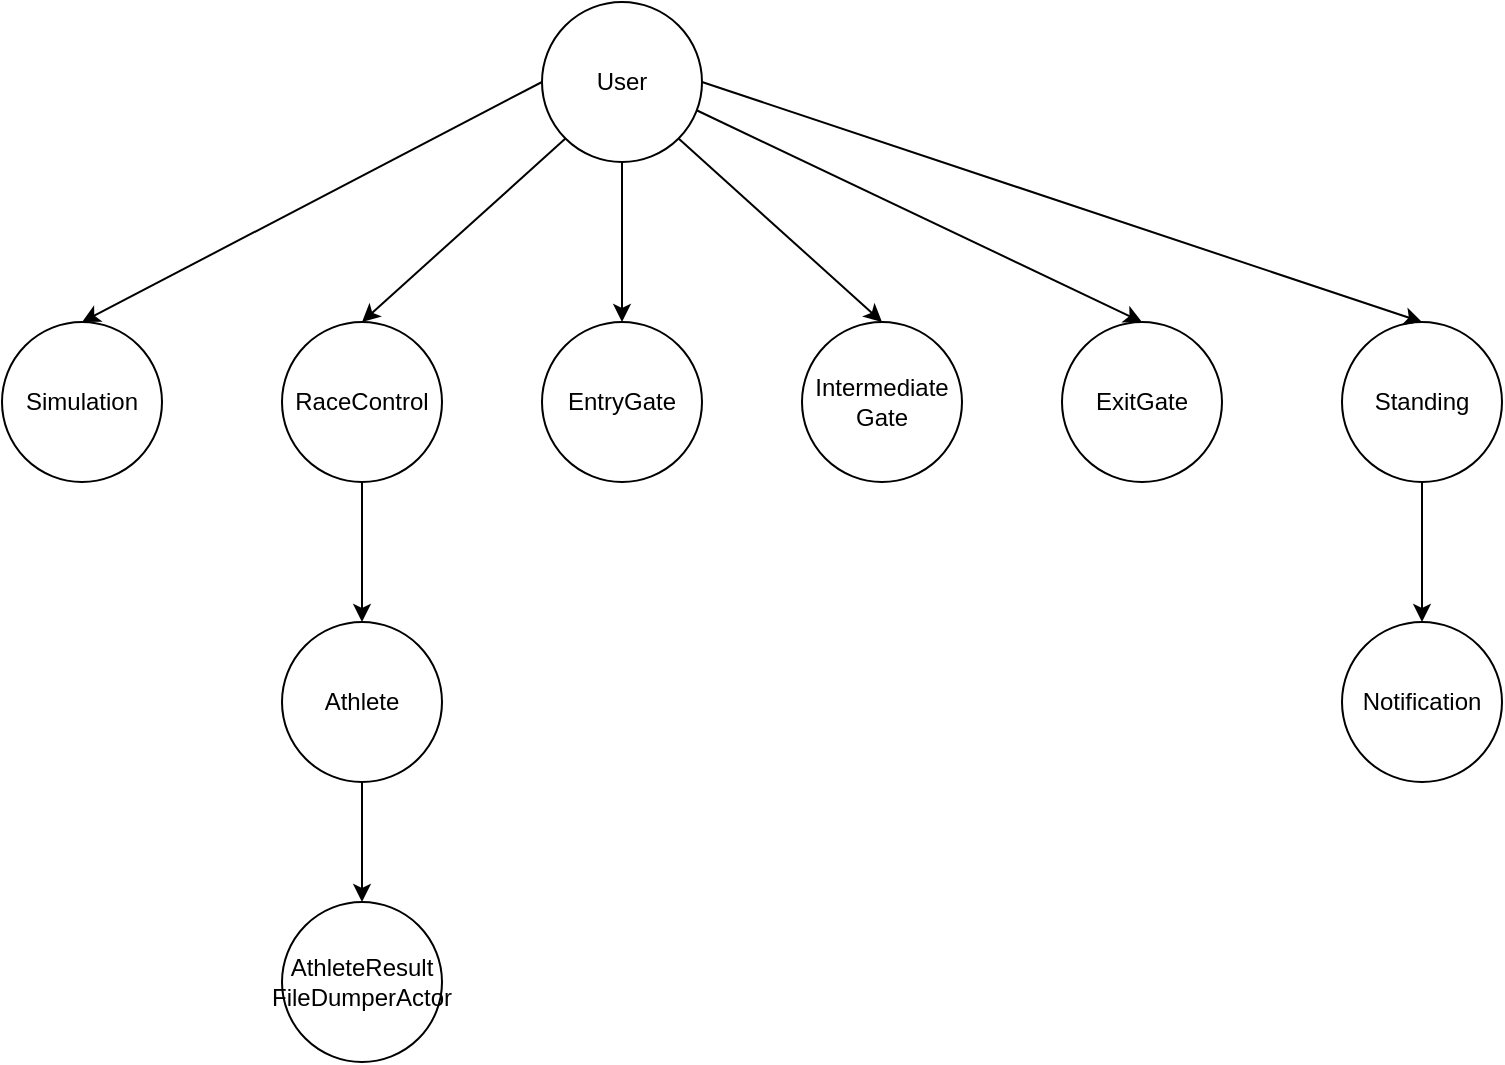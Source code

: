 <mxfile version="14.4.3" type="device" pages="2"><diagram name="Hierarchy" id="azZNaXBeEj3b_v2JS5ap"><mxGraphModel dx="1422" dy="762" grid="1" gridSize="10" guides="1" tooltips="1" connect="1" arrows="1" fold="1" page="1" pageScale="1" pageWidth="1654" pageHeight="1169" math="0" shadow="0"><root><mxCell id="k1OLQHpKPRP3L9IZnkXU-0"/><mxCell id="k1OLQHpKPRP3L9IZnkXU-1" parent="k1OLQHpKPRP3L9IZnkXU-0"/><mxCell id="k1OLQHpKPRP3L9IZnkXU-2" style="rounded=0;orthogonalLoop=1;jettySize=auto;html=1;entryX=0.5;entryY=0;entryDx=0;entryDy=0;exitX=0.5;exitY=1;exitDx=0;exitDy=0;" edge="1" parent="k1OLQHpKPRP3L9IZnkXU-1" source="k1OLQHpKPRP3L9IZnkXU-6" target="k1OLQHpKPRP3L9IZnkXU-35"><mxGeometry relative="1" as="geometry"/></mxCell><mxCell id="k1OLQHpKPRP3L9IZnkXU-6" value="Athlete" style="ellipse;whiteSpace=wrap;html=1;aspect=fixed;" vertex="1" parent="k1OLQHpKPRP3L9IZnkXU-1"><mxGeometry x="540" y="320" width="80" height="80" as="geometry"/></mxCell><mxCell id="k1OLQHpKPRP3L9IZnkXU-9" value="EntryGate" style="ellipse;whiteSpace=wrap;html=1;aspect=fixed;" vertex="1" parent="k1OLQHpKPRP3L9IZnkXU-1"><mxGeometry x="670" y="170" width="80" height="80" as="geometry"/></mxCell><mxCell id="k1OLQHpKPRP3L9IZnkXU-12" value="ExitGate" style="ellipse;whiteSpace=wrap;html=1;aspect=fixed;" vertex="1" parent="k1OLQHpKPRP3L9IZnkXU-1"><mxGeometry x="930" y="170" width="80" height="80" as="geometry"/></mxCell><mxCell id="k1OLQHpKPRP3L9IZnkXU-15" value="Intermediate&lt;br&gt;Gate" style="ellipse;whiteSpace=wrap;html=1;aspect=fixed;" vertex="1" parent="k1OLQHpKPRP3L9IZnkXU-1"><mxGeometry x="800" y="170" width="80" height="80" as="geometry"/></mxCell><mxCell id="k1OLQHpKPRP3L9IZnkXU-47" style="edgeStyle=orthogonalEdgeStyle;curved=1;rounded=0;orthogonalLoop=1;jettySize=auto;html=1;startArrow=none;startFill=0;endArrow=classic;endFill=1;" edge="1" parent="k1OLQHpKPRP3L9IZnkXU-1" source="k1OLQHpKPRP3L9IZnkXU-20" target="k1OLQHpKPRP3L9IZnkXU-6"><mxGeometry relative="1" as="geometry"/></mxCell><mxCell id="k1OLQHpKPRP3L9IZnkXU-20" value="RaceControl" style="ellipse;whiteSpace=wrap;html=1;aspect=fixed;" vertex="1" parent="k1OLQHpKPRP3L9IZnkXU-1"><mxGeometry x="540" y="170" width="80" height="80" as="geometry"/></mxCell><mxCell id="k1OLQHpKPRP3L9IZnkXU-31" value="Simulation" style="ellipse;whiteSpace=wrap;html=1;aspect=fixed;" vertex="1" parent="k1OLQHpKPRP3L9IZnkXU-1"><mxGeometry x="400" y="170" width="80" height="80" as="geometry"/></mxCell><mxCell id="k1OLQHpKPRP3L9IZnkXU-32" style="rounded=0;orthogonalLoop=1;jettySize=auto;html=1;exitX=0.5;exitY=1;exitDx=0;exitDy=0;" edge="1" parent="k1OLQHpKPRP3L9IZnkXU-1" source="k1OLQHpKPRP3L9IZnkXU-34" target="k1OLQHpKPRP3L9IZnkXU-39"><mxGeometry relative="1" as="geometry"><mxPoint x="270" y="630" as="targetPoint"/></mxGeometry></mxCell><mxCell id="k1OLQHpKPRP3L9IZnkXU-34" value="Standing" style="ellipse;whiteSpace=wrap;html=1;aspect=fixed;" vertex="1" parent="k1OLQHpKPRP3L9IZnkXU-1"><mxGeometry x="1070" y="170" width="80" height="80" as="geometry"/></mxCell><mxCell id="k1OLQHpKPRP3L9IZnkXU-35" value="AthleteResult&lt;br&gt;FileDumperActor" style="ellipse;whiteSpace=wrap;html=1;aspect=fixed;" vertex="1" parent="k1OLQHpKPRP3L9IZnkXU-1"><mxGeometry x="540" y="460" width="80" height="80" as="geometry"/></mxCell><mxCell id="k1OLQHpKPRP3L9IZnkXU-39" value="Notification" style="ellipse;whiteSpace=wrap;html=1;aspect=fixed;labelBackgroundColor=#ffffff;" vertex="1" parent="k1OLQHpKPRP3L9IZnkXU-1"><mxGeometry x="1070" y="320" width="80" height="80" as="geometry"/></mxCell><mxCell id="k1OLQHpKPRP3L9IZnkXU-48" style="rounded=0;orthogonalLoop=1;jettySize=auto;html=1;exitX=0;exitY=0.5;exitDx=0;exitDy=0;startArrow=none;startFill=0;endArrow=classic;endFill=1;entryX=0.5;entryY=0;entryDx=0;entryDy=0;" edge="1" parent="k1OLQHpKPRP3L9IZnkXU-1" source="k1OLQHpKPRP3L9IZnkXU-46" target="k1OLQHpKPRP3L9IZnkXU-31"><mxGeometry relative="1" as="geometry"/></mxCell><mxCell id="k1OLQHpKPRP3L9IZnkXU-49" style="edgeStyle=none;rounded=0;orthogonalLoop=1;jettySize=auto;html=1;exitX=0;exitY=1;exitDx=0;exitDy=0;entryX=0.5;entryY=0;entryDx=0;entryDy=0;startArrow=none;startFill=0;endArrow=classic;endFill=1;" edge="1" parent="k1OLQHpKPRP3L9IZnkXU-1" source="k1OLQHpKPRP3L9IZnkXU-46" target="k1OLQHpKPRP3L9IZnkXU-20"><mxGeometry relative="1" as="geometry"/></mxCell><mxCell id="k1OLQHpKPRP3L9IZnkXU-50" style="edgeStyle=none;rounded=0;orthogonalLoop=1;jettySize=auto;html=1;exitX=0.5;exitY=1;exitDx=0;exitDy=0;startArrow=none;startFill=0;endArrow=classic;endFill=1;" edge="1" parent="k1OLQHpKPRP3L9IZnkXU-1" source="k1OLQHpKPRP3L9IZnkXU-46" target="k1OLQHpKPRP3L9IZnkXU-9"><mxGeometry relative="1" as="geometry"/></mxCell><mxCell id="k1OLQHpKPRP3L9IZnkXU-51" style="edgeStyle=none;rounded=0;orthogonalLoop=1;jettySize=auto;html=1;exitX=1;exitY=1;exitDx=0;exitDy=0;entryX=0.5;entryY=0;entryDx=0;entryDy=0;startArrow=none;startFill=0;endArrow=classic;endFill=1;" edge="1" parent="k1OLQHpKPRP3L9IZnkXU-1" source="k1OLQHpKPRP3L9IZnkXU-46" target="k1OLQHpKPRP3L9IZnkXU-15"><mxGeometry relative="1" as="geometry"/></mxCell><mxCell id="k1OLQHpKPRP3L9IZnkXU-52" style="edgeStyle=none;rounded=0;orthogonalLoop=1;jettySize=auto;html=1;exitX=0.963;exitY=0.675;exitDx=0;exitDy=0;entryX=0.5;entryY=0;entryDx=0;entryDy=0;startArrow=none;startFill=0;endArrow=classic;endFill=1;exitPerimeter=0;" edge="1" parent="k1OLQHpKPRP3L9IZnkXU-1" source="k1OLQHpKPRP3L9IZnkXU-46" target="k1OLQHpKPRP3L9IZnkXU-12"><mxGeometry relative="1" as="geometry"/></mxCell><mxCell id="k1OLQHpKPRP3L9IZnkXU-53" style="edgeStyle=none;rounded=0;orthogonalLoop=1;jettySize=auto;html=1;entryX=0.5;entryY=0;entryDx=0;entryDy=0;startArrow=none;startFill=0;endArrow=classic;endFill=1;exitX=1;exitY=0.5;exitDx=0;exitDy=0;" edge="1" parent="k1OLQHpKPRP3L9IZnkXU-1" source="k1OLQHpKPRP3L9IZnkXU-46" target="k1OLQHpKPRP3L9IZnkXU-34"><mxGeometry relative="1" as="geometry"><mxPoint x="780" y="30" as="sourcePoint"/></mxGeometry></mxCell><mxCell id="k1OLQHpKPRP3L9IZnkXU-46" value="User" style="ellipse;whiteSpace=wrap;html=1;aspect=fixed;" vertex="1" parent="k1OLQHpKPRP3L9IZnkXU-1"><mxGeometry x="670" y="10" width="80" height="80" as="geometry"/></mxCell></root></mxGraphModel></diagram><diagram id="AkmE7AHVAR6d7QwfIh4h" name="Communication flow"><mxGraphModel dx="1673" dy="896" grid="1" gridSize="10" guides="1" tooltips="1" connect="1" arrows="1" fold="1" page="1" pageScale="1" pageWidth="1654" pageHeight="1169" math="0" shadow="0"><root><mxCell id="0"/><mxCell id="1" parent="0"/><mxCell id="yV6hmSHXTPeTKJVrBRY7-23" style="rounded=0;orthogonalLoop=1;jettySize=auto;html=1;entryX=0.5;entryY=0;entryDx=0;entryDy=0;exitX=0.5;exitY=1;exitDx=0;exitDy=0;" parent="1" source="yV6hmSHXTPeTKJVrBRY7-1" target="yV6hmSHXTPeTKJVrBRY7-22" edge="1"><mxGeometry relative="1" as="geometry"/></mxCell><mxCell id="yV6hmSHXTPeTKJVrBRY7-24" value="AthleteRaceResult" style="edgeLabel;html=1;align=center;verticalAlign=middle;resizable=0;points=[];" parent="yV6hmSHXTPeTKJVrBRY7-23" vertex="1" connectable="0"><mxGeometry x="-0.348" y="1" relative="1" as="geometry"><mxPoint x="-1" y="7.06" as="offset"/></mxGeometry></mxCell><mxCell id="yV6hmSHXTPeTKJVrBRY7-39" style="rounded=0;orthogonalLoop=1;jettySize=auto;html=1;entryX=1;entryY=0.5;entryDx=0;entryDy=0;exitX=0;exitY=0.5;exitDx=0;exitDy=0;" parent="1" source="yV6hmSHXTPeTKJVrBRY7-1" target="yV6hmSHXTPeTKJVrBRY7-8" edge="1"><mxGeometry relative="1" as="geometry"/></mxCell><mxCell id="yV6hmSHXTPeTKJVrBRY7-40" value="AthleteEntryRegistered&lt;br&gt;AthleteRaceResult&lt;br&gt;AthleteRaceCompleted&lt;br&gt;AthleteDisqualified" style="edgeLabel;html=1;align=center;verticalAlign=middle;resizable=0;points=[];" parent="yV6hmSHXTPeTKJVrBRY7-39" vertex="1" connectable="0"><mxGeometry x="-0.113" y="-11" relative="1" as="geometry"><mxPoint x="-11.3" y="15.9" as="offset"/></mxGeometry></mxCell><mxCell id="yV6hmSHXTPeTKJVrBRY7-1" value="Athlete" style="ellipse;whiteSpace=wrap;html=1;aspect=fixed;" parent="1" vertex="1"><mxGeometry x="557" y="700" width="80" height="80" as="geometry"/></mxCell><mxCell id="krT4PPvLVhgJubhwjSeV-1" style="edgeStyle=none;rounded=0;orthogonalLoop=1;jettySize=auto;html=1;exitX=0.5;exitY=1;exitDx=0;exitDy=0;entryX=0;entryY=0;entryDx=0;entryDy=0;" edge="1" parent="1" source="yV6hmSHXTPeTKJVrBRY7-3" target="yV6hmSHXTPeTKJVrBRY7-6"><mxGeometry relative="1" as="geometry"/></mxCell><mxCell id="krT4PPvLVhgJubhwjSeV-2" value="AthleteEntryRegistered" style="edgeLabel;html=1;align=center;verticalAlign=middle;resizable=0;points=[];" vertex="1" connectable="0" parent="krT4PPvLVhgJubhwjSeV-1"><mxGeometry x="-0.475" y="-3" relative="1" as="geometry"><mxPoint x="-14.71" y="-11.6" as="offset"/></mxGeometry></mxCell><mxCell id="yV6hmSHXTPeTKJVrBRY7-3" value="EntryGate" style="ellipse;whiteSpace=wrap;html=1;aspect=fixed;" parent="1" vertex="1"><mxGeometry x="270" y="366.89" width="80" height="80" as="geometry"/></mxCell><mxCell id="yV6hmSHXTPeTKJVrBRY7-29" style="rounded=0;orthogonalLoop=1;jettySize=auto;html=1;entryX=1;entryY=0;entryDx=0;entryDy=0;exitX=0.5;exitY=1;exitDx=0;exitDy=0;" parent="1" source="yV6hmSHXTPeTKJVrBRY7-4" target="yV6hmSHXTPeTKJVrBRY7-6" edge="1"><mxGeometry relative="1" as="geometry"/></mxCell><mxCell id="yV6hmSHXTPeTKJVrBRY7-30" value="AthleteExitRegistered" style="edgeLabel;html=1;align=center;verticalAlign=middle;resizable=0;points=[];" parent="yV6hmSHXTPeTKJVrBRY7-29" vertex="1" connectable="0"><mxGeometry x="0.176" y="-2" relative="1" as="geometry"><mxPoint x="60.88" y="-43.9" as="offset"/></mxGeometry></mxCell><mxCell id="yV6hmSHXTPeTKJVrBRY7-4" value="ExitGate" style="ellipse;whiteSpace=wrap;html=1;aspect=fixed;" parent="1" vertex="1"><mxGeometry x="530" y="366.89" width="80" height="80" as="geometry"/></mxCell><mxCell id="yV6hmSHXTPeTKJVrBRY7-26" style="rounded=0;orthogonalLoop=1;jettySize=auto;html=1;entryX=0.5;entryY=0;entryDx=0;entryDy=0;exitX=0.5;exitY=1;exitDx=0;exitDy=0;" parent="1" source="yV6hmSHXTPeTKJVrBRY7-5" target="yV6hmSHXTPeTKJVrBRY7-6" edge="1"><mxGeometry relative="1" as="geometry"/></mxCell><mxCell id="yV6hmSHXTPeTKJVrBRY7-27" value="AthleteCheckRegistered" style="edgeLabel;html=1;align=center;verticalAlign=middle;resizable=0;points=[];" parent="yV6hmSHXTPeTKJVrBRY7-26" vertex="1" connectable="0"><mxGeometry x="0.306" y="-3" relative="1" as="geometry"><mxPoint x="4.02" y="-25" as="offset"/></mxGeometry></mxCell><mxCell id="yV6hmSHXTPeTKJVrBRY7-5" value="Intermediate&lt;br&gt;Gate" style="ellipse;whiteSpace=wrap;html=1;aspect=fixed;" parent="1" vertex="1"><mxGeometry x="397" y="366.89" width="80" height="80" as="geometry"/></mxCell><mxCell id="yV6hmSHXTPeTKJVrBRY7-33" style="rounded=0;orthogonalLoop=1;jettySize=auto;html=1;" parent="1" source="yV6hmSHXTPeTKJVrBRY7-6" target="yV6hmSHXTPeTKJVrBRY7-1" edge="1"><mxGeometry relative="1" as="geometry"><mxPoint x="277" y="435" as="sourcePoint"/><mxPoint x="337" y="570" as="targetPoint"/></mxGeometry></mxCell><mxCell id="yV6hmSHXTPeTKJVrBRY7-34" value="AthleteEntryRegistered&lt;br&gt;AthleteExitRegistered&lt;br&gt;RaceClosed" style="edgeLabel;html=1;align=center;verticalAlign=middle;resizable=0;points=[];labelBackgroundColor=#ffffff;" parent="yV6hmSHXTPeTKJVrBRY7-33" vertex="1" connectable="0"><mxGeometry x="0.222" y="2" relative="1" as="geometry"><mxPoint x="0.68" y="-9.41" as="offset"/></mxGeometry></mxCell><mxCell id="5GhxS-U26y-wPhwXedO8-6" style="rounded=0;orthogonalLoop=1;jettySize=auto;html=1;entryX=1;entryY=0;entryDx=0;entryDy=0;exitX=0;exitY=1;exitDx=0;exitDy=0;" parent="1" source="yV6hmSHXTPeTKJVrBRY7-6" target="yV6hmSHXTPeTKJVrBRY7-8" edge="1"><mxGeometry relative="1" as="geometry"><mxPoint x="820" y="660" as="sourcePoint"/></mxGeometry></mxCell><mxCell id="5GhxS-U26y-wPhwXedO8-7" value="RaceStarted&lt;br&gt;AthleteCheckRegistered" style="edgeLabel;html=1;align=center;verticalAlign=middle;resizable=0;points=[];" parent="5GhxS-U26y-wPhwXedO8-6" vertex="1" connectable="0"><mxGeometry x="0.062" y="9" relative="1" as="geometry"><mxPoint x="4.9" y="-14.93" as="offset"/></mxGeometry></mxCell><mxCell id="yV6hmSHXTPeTKJVrBRY7-6" value="RaceControl" style="ellipse;whiteSpace=wrap;html=1;aspect=fixed;" parent="1" vertex="1"><mxGeometry x="397" y="550" width="80" height="80" as="geometry"/></mxCell><mxCell id="yV6hmSHXTPeTKJVrBRY7-10" style="rounded=0;orthogonalLoop=1;jettySize=auto;html=1;exitX=1;exitY=0.5;exitDx=0;exitDy=0;entryX=1;entryY=0.5;entryDx=0;entryDy=0;" parent="1" source="yV6hmSHXTPeTKJVrBRY7-7" target="yV6hmSHXTPeTKJVrBRY7-6" edge="1"><mxGeometry relative="1" as="geometry"><mxPoint x="840" y="740" as="targetPoint"/><Array as="points"><mxPoint x="720" y="210"/><mxPoint x="720" y="590"/></Array></mxGeometry></mxCell><mxCell id="yV6hmSHXTPeTKJVrBRY7-11" value="AthleteRegistered&lt;br&gt;RaceClosed" style="edgeLabel;html=1;align=center;verticalAlign=middle;resizable=0;points=[];" parent="yV6hmSHXTPeTKJVrBRY7-10" vertex="1" connectable="0"><mxGeometry x="-0.253" y="1" relative="1" as="geometry"><mxPoint x="-1" y="114.54" as="offset"/></mxGeometry></mxCell><mxCell id="yV6hmSHXTPeTKJVrBRY7-16" style="rounded=0;orthogonalLoop=1;jettySize=auto;html=1;exitX=0.5;exitY=1;exitDx=0;exitDy=0;entryX=0.5;entryY=0;entryDx=0;entryDy=0;" parent="1" source="yV6hmSHXTPeTKJVrBRY7-7" target="yV6hmSHXTPeTKJVrBRY7-3" edge="1"><mxGeometry relative="1" as="geometry"><mxPoint x="670" y="220" as="sourcePoint"/></mxGeometry></mxCell><mxCell id="yV6hmSHXTPeTKJVrBRY7-17" value="AthletePassed" style="edgeLabel;html=1;align=center;verticalAlign=middle;resizable=0;points=[];" parent="yV6hmSHXTPeTKJVrBRY7-16" vertex="1" connectable="0"><mxGeometry x="-0.081" y="-11" relative="1" as="geometry"><mxPoint x="-13.16" y="22.3" as="offset"/></mxGeometry></mxCell><mxCell id="yV6hmSHXTPeTKJVrBRY7-18" style="rounded=0;orthogonalLoop=1;jettySize=auto;html=1;entryX=0.5;entryY=0;entryDx=0;entryDy=0;" parent="1" source="yV6hmSHXTPeTKJVrBRY7-7" target="yV6hmSHXTPeTKJVrBRY7-5" edge="1"><mxGeometry relative="1" as="geometry"/></mxCell><mxCell id="yV6hmSHXTPeTKJVrBRY7-19" value="AthletePassed" style="edgeLabel;html=1;align=center;verticalAlign=middle;resizable=0;points=[];" parent="yV6hmSHXTPeTKJVrBRY7-18" vertex="1" connectable="0"><mxGeometry x="0.236" y="-23" relative="1" as="geometry"><mxPoint x="38.61" y="-11.7" as="offset"/></mxGeometry></mxCell><mxCell id="yV6hmSHXTPeTKJVrBRY7-20" style="rounded=0;orthogonalLoop=1;jettySize=auto;html=1;exitX=0.5;exitY=1;exitDx=0;exitDy=0;entryX=0.5;entryY=0;entryDx=0;entryDy=0;" parent="1" source="yV6hmSHXTPeTKJVrBRY7-7" target="yV6hmSHXTPeTKJVrBRY7-4" edge="1"><mxGeometry relative="1" as="geometry"/></mxCell><mxCell id="yV6hmSHXTPeTKJVrBRY7-21" value="AthletePassed" style="edgeLabel;html=1;align=center;verticalAlign=middle;resizable=0;points=[];" parent="yV6hmSHXTPeTKJVrBRY7-20" vertex="1" connectable="0"><mxGeometry x="0.387" y="-27" relative="1" as="geometry"><mxPoint x="32.05" y="-26.68" as="offset"/></mxGeometry></mxCell><mxCell id="yV6hmSHXTPeTKJVrBRY7-7" value="Simulation" style="ellipse;whiteSpace=wrap;html=1;aspect=fixed;" parent="1" vertex="1"><mxGeometry x="400" y="170" width="80" height="80" as="geometry"/></mxCell><mxCell id="5GhxS-U26y-wPhwXedO8-4" style="rounded=0;orthogonalLoop=1;jettySize=auto;html=1;exitX=0.5;exitY=1;exitDx=0;exitDy=0;" parent="1" source="yV6hmSHXTPeTKJVrBRY7-8" target="5GhxS-U26y-wPhwXedO8-1" edge="1"><mxGeometry relative="1" as="geometry"><mxPoint x="270" y="970" as="targetPoint"/></mxGeometry></mxCell><mxCell id="5GhxS-U26y-wPhwXedO8-5" value="SendPersonalResult" style="edgeLabel;html=1;align=center;verticalAlign=middle;resizable=0;points=[];" parent="5GhxS-U26y-wPhwXedO8-4" vertex="1" connectable="0"><mxGeometry x="-0.205" y="-5" relative="1" as="geometry"><mxPoint x="-48" y="10" as="offset"/></mxGeometry></mxCell><mxCell id="yV6hmSHXTPeTKJVrBRY7-8" value="Standing" style="ellipse;whiteSpace=wrap;html=1;aspect=fixed;" parent="1" vertex="1"><mxGeometry x="210" y="700" width="80" height="80" as="geometry"/></mxCell><mxCell id="yV6hmSHXTPeTKJVrBRY7-22" value="AthleteResult&lt;br&gt;FileDumperActor" style="ellipse;whiteSpace=wrap;html=1;aspect=fixed;" parent="1" vertex="1"><mxGeometry x="557" y="880" width="80" height="80" as="geometry"/></mxCell><mxCell id="j1V3Sd4CNjwzVjhu_z3R-4" style="rounded=0;orthogonalLoop=1;jettySize=auto;html=1;entryX=0.5;entryY=0;entryDx=0;entryDy=0;" parent="1" source="j1V3Sd4CNjwzVjhu_z3R-3" target="yV6hmSHXTPeTKJVrBRY7-7" edge="1"><mxGeometry relative="1" as="geometry"/></mxCell><mxCell id="j1V3Sd4CNjwzVjhu_z3R-5" value="StartSimulation" style="edgeLabel;html=1;align=center;verticalAlign=middle;resizable=0;points=[];" parent="j1V3Sd4CNjwzVjhu_z3R-4" vertex="1" connectable="0"><mxGeometry x="-0.177" y="-6" relative="1" as="geometry"><mxPoint x="6" as="offset"/></mxGeometry></mxCell><mxCell id="j1V3Sd4CNjwzVjhu_z3R-3" value="Host" style="ellipse;whiteSpace=wrap;html=1;" parent="1" vertex="1"><mxGeometry x="395" y="10" width="90" height="80" as="geometry"/></mxCell><mxCell id="5GhxS-U26y-wPhwXedO8-1" value="Notification" style="ellipse;whiteSpace=wrap;html=1;aspect=fixed;labelBackgroundColor=#ffffff;" parent="1" vertex="1"><mxGeometry x="210" y="880" width="80" height="80" as="geometry"/></mxCell><mxCell id="krT4PPvLVhgJubhwjSeV-3" style="edgeStyle=orthogonalEdgeStyle;rounded=0;orthogonalLoop=1;jettySize=auto;html=1;exitX=0;exitY=0;exitDx=0;exitDy=0;entryX=0;entryY=1;entryDx=0;entryDy=0;curved=1;endArrow=none;endFill=0;startArrow=classic;startFill=1;" edge="1" parent="1" source="yV6hmSHXTPeTKJVrBRY7-8" target="yV6hmSHXTPeTKJVrBRY7-8"><mxGeometry relative="1" as="geometry"><Array as="points"><mxPoint x="222" y="680"/><mxPoint x="170" y="680"/><mxPoint x="170" y="800"/><mxPoint x="222" y="800"/></Array></mxGeometry></mxCell><mxCell id="krT4PPvLVhgJubhwjSeV-4" value="PrintLiveStanding" style="edgeLabel;html=1;align=center;verticalAlign=middle;resizable=0;points=[];" vertex="1" connectable="0" parent="krT4PPvLVhgJubhwjSeV-3"><mxGeometry x="-0.153" y="4" relative="1" as="geometry"><mxPoint x="-24.06" y="22.19" as="offset"/></mxGeometry></mxCell><mxCell id="krT4PPvLVhgJubhwjSeV-5" style="edgeStyle=orthogonalEdgeStyle;curved=1;rounded=0;orthogonalLoop=1;jettySize=auto;html=1;exitX=0;exitY=0;exitDx=0;exitDy=0;entryX=0;entryY=1;entryDx=0;entryDy=0;endArrow=none;endFill=0;startArrow=classic;startFill=1;" edge="1" parent="1" source="5GhxS-U26y-wPhwXedO8-1" target="5GhxS-U26y-wPhwXedO8-1"><mxGeometry relative="1" as="geometry"><Array as="points"><mxPoint x="222" y="860"/><mxPoint x="170" y="860"/><mxPoint x="170" y="980"/><mxPoint x="222" y="980"/></Array></mxGeometry></mxCell><mxCell id="krT4PPvLVhgJubhwjSeV-6" value="Shutdown" style="edgeLabel;html=1;align=center;verticalAlign=middle;resizable=0;points=[];" vertex="1" connectable="0" parent="krT4PPvLVhgJubhwjSeV-5"><mxGeometry x="0.136" y="2" relative="1" as="geometry"><mxPoint x="-12.06" y="-18.4" as="offset"/></mxGeometry></mxCell><mxCell id="krT4PPvLVhgJubhwjSeV-8" style="edgeStyle=orthogonalEdgeStyle;rounded=0;orthogonalLoop=1;jettySize=auto;html=1;entryX=0;entryY=1;entryDx=0;entryDy=0;curved=1;endArrow=none;endFill=0;startArrow=classic;startFill=1;" edge="1" parent="1" target="yV6hmSHXTPeTKJVrBRY7-7"><mxGeometry relative="1" as="geometry"><mxPoint x="412" y="182" as="sourcePoint"/><mxPoint x="411.716" y="238.284" as="targetPoint"/><Array as="points"><mxPoint x="412" y="150"/><mxPoint x="360" y="150"/><mxPoint x="360" y="270"/><mxPoint x="412" y="270"/></Array></mxGeometry></mxCell><mxCell id="krT4PPvLVhgJubhwjSeV-9" value="SimulatePassingAthlete" style="edgeLabel;html=1;align=center;verticalAlign=middle;resizable=0;points=[];" vertex="1" connectable="0" parent="krT4PPvLVhgJubhwjSeV-8"><mxGeometry x="-0.153" y="4" relative="1" as="geometry"><mxPoint x="-44.06" y="22.82" as="offset"/></mxGeometry></mxCell></root></mxGraphModel></diagram></mxfile>